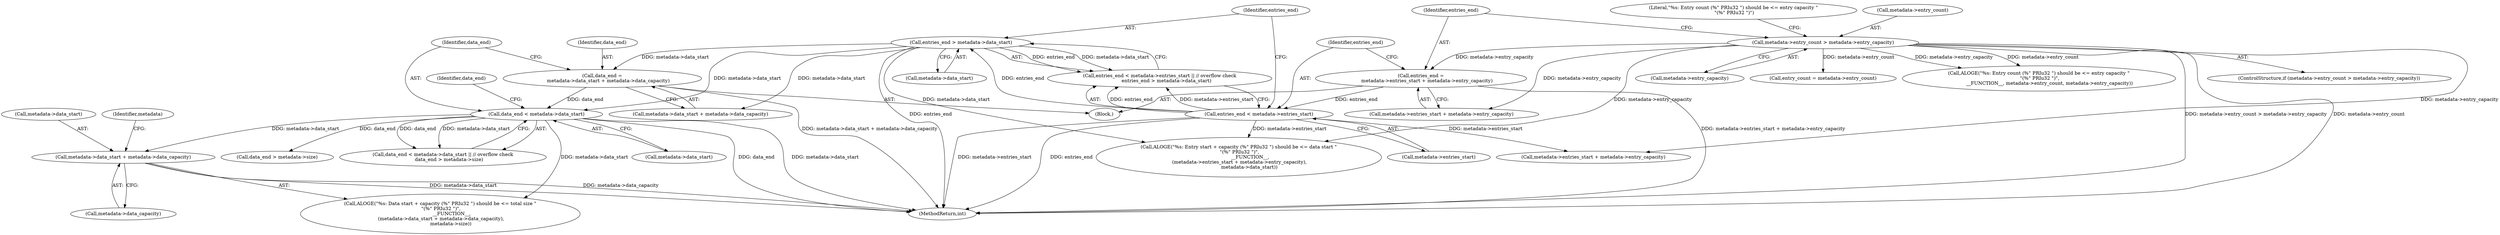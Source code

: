 digraph "0_Android_e9e44f797742f52996ebf307740dad58c28fd9b5_0@pointer" {
"1000279" [label="(Call,metadata->data_start + metadata->data_capacity)"];
"1000265" [label="(Call,data_end < metadata->data_start)"];
"1000254" [label="(Call,data_end =\n        metadata->data_start + metadata->data_capacity)"];
"1000232" [label="(Call,entries_end > metadata->data_start)"];
"1000227" [label="(Call,entries_end < metadata->entries_start)"];
"1000216" [label="(Call,entries_end =\n        metadata->entries_start + metadata->entry_capacity)"];
"1000196" [label="(Call,metadata->entry_count > metadata->entry_capacity)"];
"1000195" [label="(ControlStructure,if (metadata->entry_count > metadata->entry_capacity))"];
"1000271" [label="(Identifier,data_end)"];
"1000238" [label="(Call,ALOGE(\"%s: Entry start + capacity (%\" PRIu32 \") should be <= data start \"\n \"(%\" PRIu32 \")\",\n               __FUNCTION__,\n (metadata->entries_start + metadata->entry_capacity),\n              metadata->data_start))"];
"1000266" [label="(Identifier,data_end)"];
"1000205" [label="(Literal,\"%s: Entry count (%\" PRIu32 \") should be <= entry capacity \"\n \"(%\" PRIu32 \")\")"];
"1000233" [label="(Identifier,entries_end)"];
"1000226" [label="(Call,entries_end < metadata->entries_start || // overflow check\n         entries_end > metadata->data_start)"];
"1000216" [label="(Call,entries_end =\n        metadata->entries_start + metadata->entry_capacity)"];
"1000196" [label="(Call,metadata->entry_count > metadata->entry_capacity)"];
"1000232" [label="(Call,entries_end > metadata->data_start)"];
"1000283" [label="(Call,metadata->data_capacity)"];
"1000254" [label="(Call,data_end =\n        metadata->data_start + metadata->data_capacity)"];
"1000276" [label="(Call,ALOGE(\"%s: Data start + capacity (%\" PRIu32 \") should be <= total size \"\n \"(%\" PRIu32 \")\",\n               __FUNCTION__,\n (metadata->data_start + metadata->data_capacity),\n              metadata->size))"];
"1000218" [label="(Call,metadata->entries_start + metadata->entry_capacity)"];
"1000234" [label="(Call,metadata->data_start)"];
"1000197" [label="(Call,metadata->entry_count)"];
"1000256" [label="(Call,metadata->data_start + metadata->data_capacity)"];
"1000267" [label="(Call,metadata->data_start)"];
"1000280" [label="(Call,metadata->data_start)"];
"1000241" [label="(Call,metadata->entries_start + metadata->entry_capacity)"];
"1000270" [label="(Call,data_end > metadata->size)"];
"1000228" [label="(Identifier,entries_end)"];
"1000279" [label="(Call,metadata->data_start + metadata->data_capacity)"];
"1000204" [label="(Call,ALOGE(\"%s: Entry count (%\" PRIu32 \") should be <= entry capacity \"\n \"(%\" PRIu32 \")\",\n              __FUNCTION__, metadata->entry_count, metadata->entry_capacity))"];
"1000217" [label="(Identifier,entries_end)"];
"1000264" [label="(Call,data_end < metadata->data_start || // overflow check\n        data_end > metadata->size)"];
"1000200" [label="(Call,metadata->entry_capacity)"];
"1000227" [label="(Call,entries_end < metadata->entries_start)"];
"1000501" [label="(MethodReturn,int)"];
"1000229" [label="(Call,metadata->entries_start)"];
"1000255" [label="(Identifier,data_end)"];
"1000292" [label="(Call,entry_count = metadata->entry_count)"];
"1000287" [label="(Identifier,metadata)"];
"1000108" [label="(Block,)"];
"1000265" [label="(Call,data_end < metadata->data_start)"];
"1000279" -> "1000276"  [label="AST: "];
"1000279" -> "1000283"  [label="CFG: "];
"1000280" -> "1000279"  [label="AST: "];
"1000283" -> "1000279"  [label="AST: "];
"1000287" -> "1000279"  [label="CFG: "];
"1000279" -> "1000501"  [label="DDG: metadata->data_start"];
"1000279" -> "1000501"  [label="DDG: metadata->data_capacity"];
"1000265" -> "1000279"  [label="DDG: metadata->data_start"];
"1000265" -> "1000264"  [label="AST: "];
"1000265" -> "1000267"  [label="CFG: "];
"1000266" -> "1000265"  [label="AST: "];
"1000267" -> "1000265"  [label="AST: "];
"1000271" -> "1000265"  [label="CFG: "];
"1000264" -> "1000265"  [label="CFG: "];
"1000265" -> "1000501"  [label="DDG: metadata->data_start"];
"1000265" -> "1000501"  [label="DDG: data_end"];
"1000265" -> "1000264"  [label="DDG: data_end"];
"1000265" -> "1000264"  [label="DDG: metadata->data_start"];
"1000254" -> "1000265"  [label="DDG: data_end"];
"1000232" -> "1000265"  [label="DDG: metadata->data_start"];
"1000265" -> "1000270"  [label="DDG: data_end"];
"1000265" -> "1000276"  [label="DDG: metadata->data_start"];
"1000254" -> "1000108"  [label="AST: "];
"1000254" -> "1000256"  [label="CFG: "];
"1000255" -> "1000254"  [label="AST: "];
"1000256" -> "1000254"  [label="AST: "];
"1000266" -> "1000254"  [label="CFG: "];
"1000254" -> "1000501"  [label="DDG: metadata->data_start + metadata->data_capacity"];
"1000232" -> "1000254"  [label="DDG: metadata->data_start"];
"1000232" -> "1000226"  [label="AST: "];
"1000232" -> "1000234"  [label="CFG: "];
"1000233" -> "1000232"  [label="AST: "];
"1000234" -> "1000232"  [label="AST: "];
"1000226" -> "1000232"  [label="CFG: "];
"1000232" -> "1000501"  [label="DDG: entries_end"];
"1000232" -> "1000226"  [label="DDG: entries_end"];
"1000232" -> "1000226"  [label="DDG: metadata->data_start"];
"1000227" -> "1000232"  [label="DDG: entries_end"];
"1000232" -> "1000238"  [label="DDG: metadata->data_start"];
"1000232" -> "1000256"  [label="DDG: metadata->data_start"];
"1000227" -> "1000226"  [label="AST: "];
"1000227" -> "1000229"  [label="CFG: "];
"1000228" -> "1000227"  [label="AST: "];
"1000229" -> "1000227"  [label="AST: "];
"1000233" -> "1000227"  [label="CFG: "];
"1000226" -> "1000227"  [label="CFG: "];
"1000227" -> "1000501"  [label="DDG: entries_end"];
"1000227" -> "1000501"  [label="DDG: metadata->entries_start"];
"1000227" -> "1000226"  [label="DDG: entries_end"];
"1000227" -> "1000226"  [label="DDG: metadata->entries_start"];
"1000216" -> "1000227"  [label="DDG: entries_end"];
"1000227" -> "1000238"  [label="DDG: metadata->entries_start"];
"1000227" -> "1000241"  [label="DDG: metadata->entries_start"];
"1000216" -> "1000108"  [label="AST: "];
"1000216" -> "1000218"  [label="CFG: "];
"1000217" -> "1000216"  [label="AST: "];
"1000218" -> "1000216"  [label="AST: "];
"1000228" -> "1000216"  [label="CFG: "];
"1000216" -> "1000501"  [label="DDG: metadata->entries_start + metadata->entry_capacity"];
"1000196" -> "1000216"  [label="DDG: metadata->entry_capacity"];
"1000196" -> "1000195"  [label="AST: "];
"1000196" -> "1000200"  [label="CFG: "];
"1000197" -> "1000196"  [label="AST: "];
"1000200" -> "1000196"  [label="AST: "];
"1000205" -> "1000196"  [label="CFG: "];
"1000217" -> "1000196"  [label="CFG: "];
"1000196" -> "1000501"  [label="DDG: metadata->entry_count"];
"1000196" -> "1000501"  [label="DDG: metadata->entry_count > metadata->entry_capacity"];
"1000196" -> "1000204"  [label="DDG: metadata->entry_count"];
"1000196" -> "1000204"  [label="DDG: metadata->entry_capacity"];
"1000196" -> "1000218"  [label="DDG: metadata->entry_capacity"];
"1000196" -> "1000238"  [label="DDG: metadata->entry_capacity"];
"1000196" -> "1000241"  [label="DDG: metadata->entry_capacity"];
"1000196" -> "1000292"  [label="DDG: metadata->entry_count"];
}
